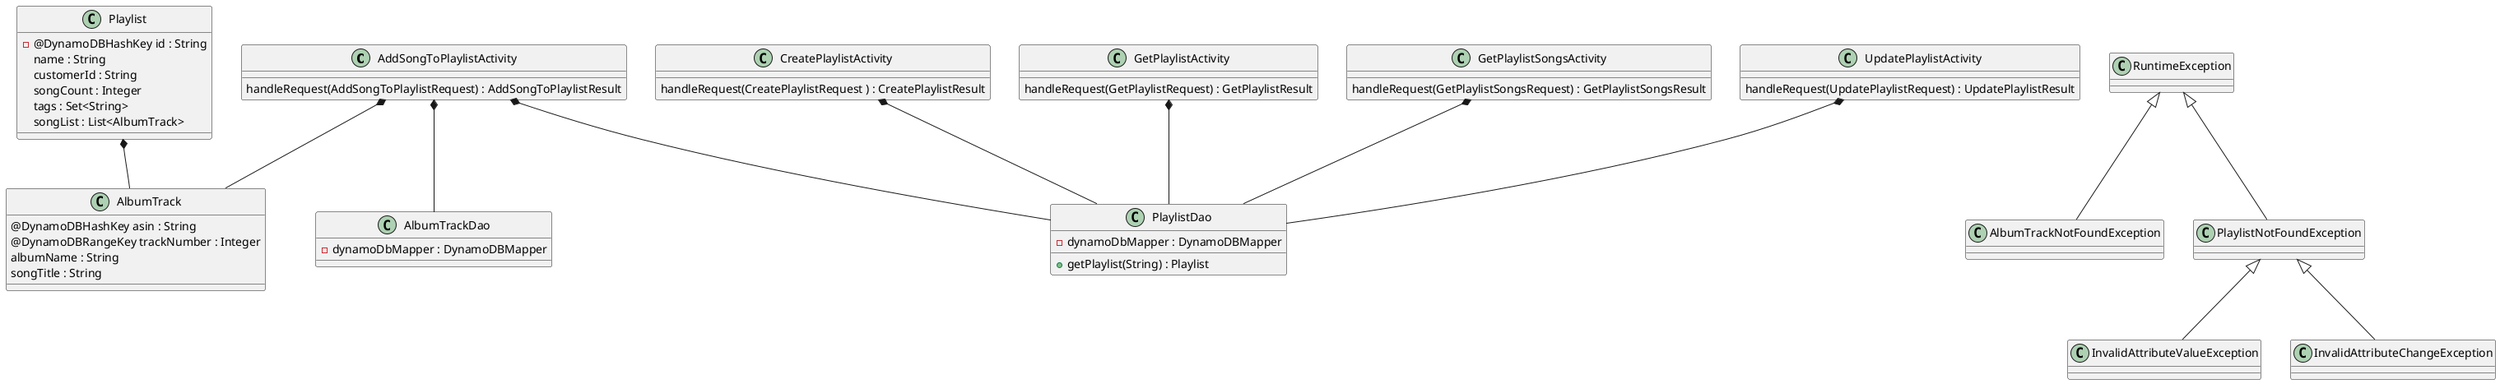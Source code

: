 @startuml

class AddSongToPlaylistActivity {
handleRequest(AddSongToPlaylistRequest) : AddSongToPlaylistResult
 }
class CreatePlaylistActivity {
handleRequest(CreatePlaylistRequest ) : CreatePlaylistResult
}
class GetPlaylistActivity {
handleRequest(GetPlaylistRequest) : GetPlaylistResult
}
class GetPlaylistSongsActivity {
handleRequest(GetPlaylistSongsRequest) : GetPlaylistSongsResult
}
class UpdatePlaylistActivity {
handleRequest(UpdatePlaylistRequest) : UpdatePlaylistResult
}
class AlbumTrack {
@DynamoDBHashKey asin : String
@DynamoDBRangeKey trackNumber : Integer
albumName : String
songTitle : String
}
class RuntimeException {
}
class AlbumTrackNotFoundException {
}
class InvalidAttributeValueException {
}
class InvalidAttributeChangeException {
}
class PlaylistNotFoundException {
}
class AlbumTrackDao {
- dynamoDbMapper : DynamoDBMapper
}
class PlaylistDao {
- dynamoDbMapper : DynamoDBMapper

+getPlaylist(String) : Playlist
}
class Playlist {
- @DynamoDBHashKey id : String
name : String
customerId : String
songCount : Integer
tags : Set<String>
songList : List<AlbumTrack>
}
Playlist *-- AlbumTrack
AddSongToPlaylistActivity *-- AlbumTrack
AddSongToPlaylistActivity *-- AlbumTrackDao
CreatePlaylistActivity *-- PlaylistDao
AddSongToPlaylistActivity *-- PlaylistDao
GetPlaylistActivity *-- PlaylistDao
GetPlaylistSongsActivity *-- PlaylistDao
UpdatePlaylistActivity *-- PlaylistDao
PlaylistNotFoundException <|-- InvalidAttributeValueException
PlaylistNotFoundException <|-- InvalidAttributeChangeException
RuntimeException <|-- PlaylistNotFoundException
RuntimeException <|--AlbumTrackNotFoundException
@enduml
